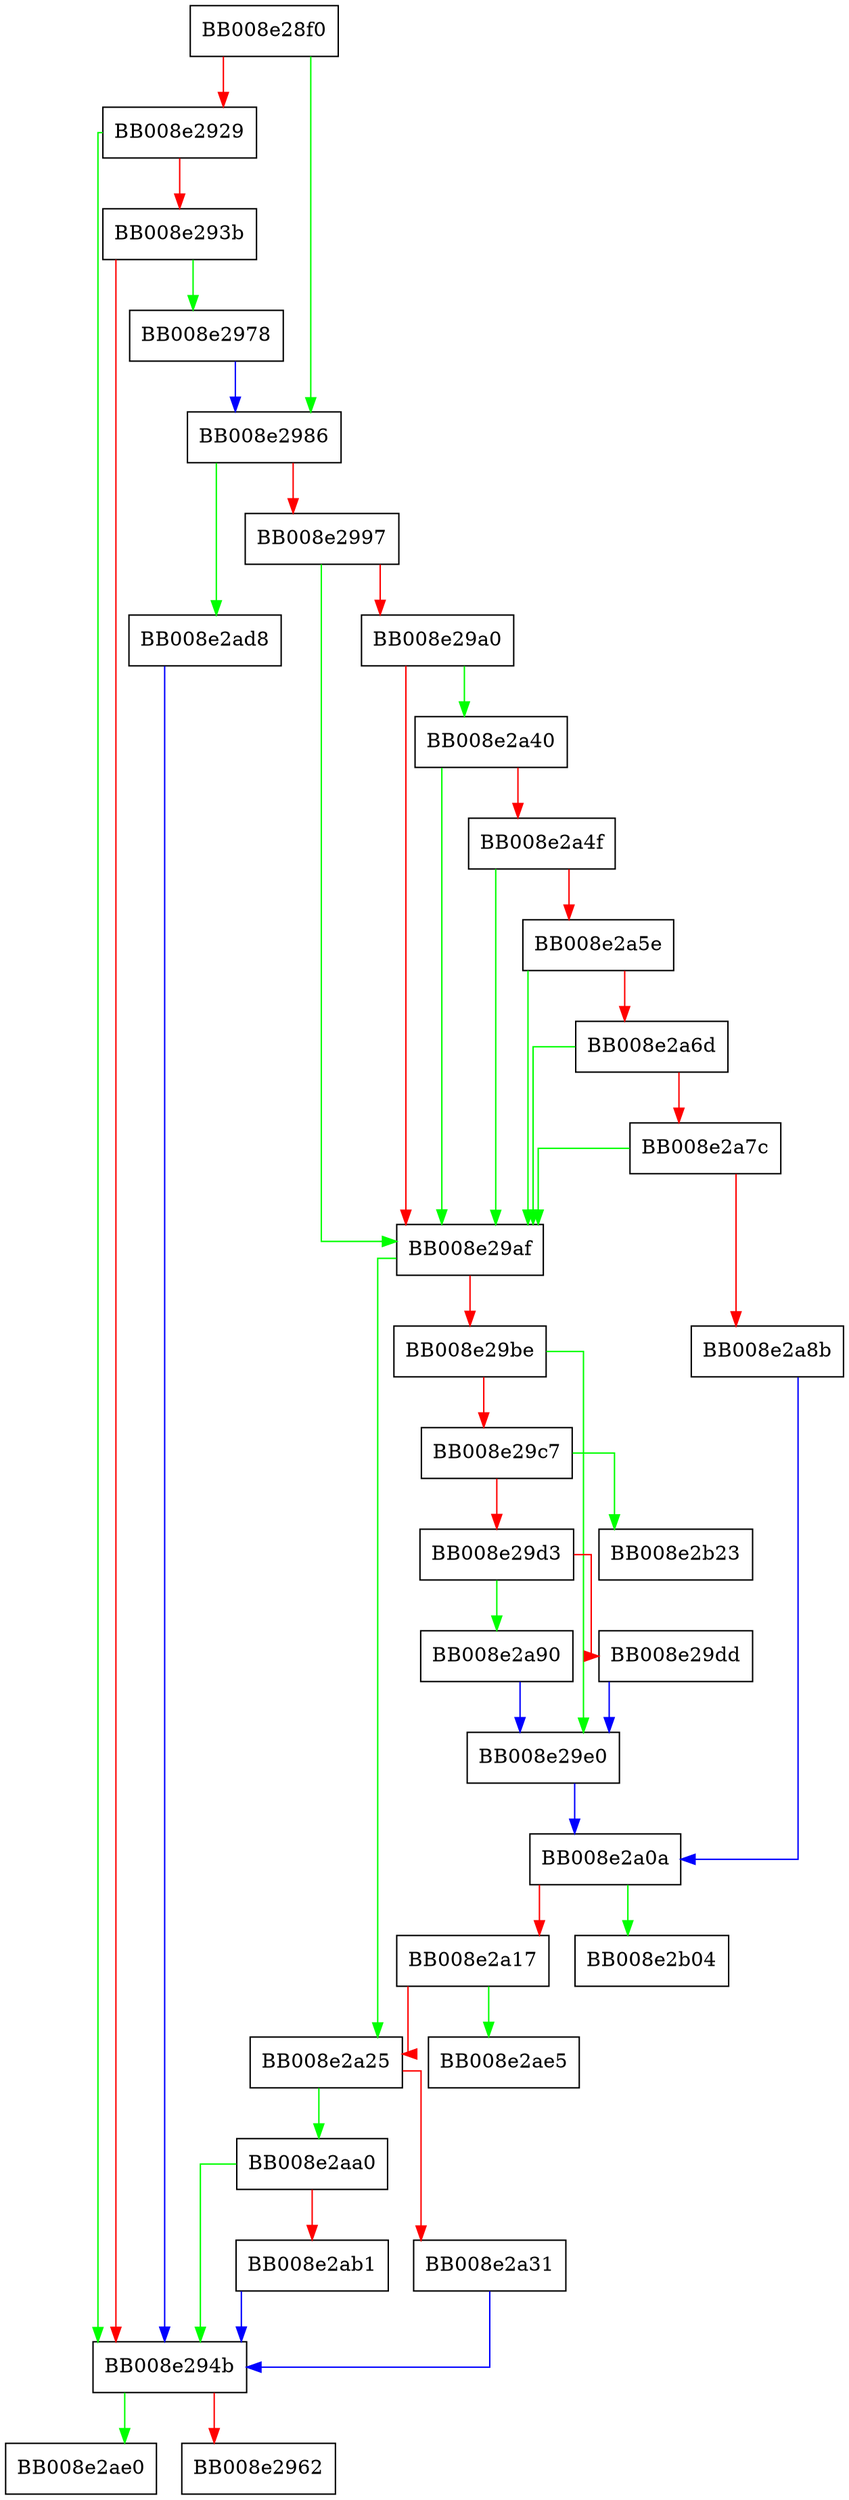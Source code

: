 digraph __resolv_conf_get_current {
  node [shape="box"];
  graph [splines=ortho];
  BB008e28f0 -> BB008e2986 [color="green"];
  BB008e28f0 -> BB008e2929 [color="red"];
  BB008e2929 -> BB008e294b [color="green"];
  BB008e2929 -> BB008e293b [color="red"];
  BB008e293b -> BB008e2978 [color="green"];
  BB008e293b -> BB008e294b [color="red"];
  BB008e294b -> BB008e2ae0 [color="green"];
  BB008e294b -> BB008e2962 [color="red"];
  BB008e2978 -> BB008e2986 [color="blue"];
  BB008e2986 -> BB008e2ad8 [color="green"];
  BB008e2986 -> BB008e2997 [color="red"];
  BB008e2997 -> BB008e29af [color="green"];
  BB008e2997 -> BB008e29a0 [color="red"];
  BB008e29a0 -> BB008e2a40 [color="green"];
  BB008e29a0 -> BB008e29af [color="red"];
  BB008e29af -> BB008e2a25 [color="green"];
  BB008e29af -> BB008e29be [color="red"];
  BB008e29be -> BB008e29e0 [color="green"];
  BB008e29be -> BB008e29c7 [color="red"];
  BB008e29c7 -> BB008e2b23 [color="green"];
  BB008e29c7 -> BB008e29d3 [color="red"];
  BB008e29d3 -> BB008e2a90 [color="green"];
  BB008e29d3 -> BB008e29dd [color="red"];
  BB008e29dd -> BB008e29e0 [color="blue"];
  BB008e29e0 -> BB008e2a0a [color="blue"];
  BB008e2a0a -> BB008e2b04 [color="green"];
  BB008e2a0a -> BB008e2a17 [color="red"];
  BB008e2a17 -> BB008e2ae5 [color="green"];
  BB008e2a17 -> BB008e2a25 [color="red"];
  BB008e2a25 -> BB008e2aa0 [color="green"];
  BB008e2a25 -> BB008e2a31 [color="red"];
  BB008e2a31 -> BB008e294b [color="blue"];
  BB008e2a40 -> BB008e29af [color="green"];
  BB008e2a40 -> BB008e2a4f [color="red"];
  BB008e2a4f -> BB008e29af [color="green"];
  BB008e2a4f -> BB008e2a5e [color="red"];
  BB008e2a5e -> BB008e29af [color="green"];
  BB008e2a5e -> BB008e2a6d [color="red"];
  BB008e2a6d -> BB008e29af [color="green"];
  BB008e2a6d -> BB008e2a7c [color="red"];
  BB008e2a7c -> BB008e29af [color="green"];
  BB008e2a7c -> BB008e2a8b [color="red"];
  BB008e2a8b -> BB008e2a0a [color="blue"];
  BB008e2a90 -> BB008e29e0 [color="blue"];
  BB008e2aa0 -> BB008e294b [color="green"];
  BB008e2aa0 -> BB008e2ab1 [color="red"];
  BB008e2ab1 -> BB008e294b [color="blue"];
  BB008e2ad8 -> BB008e294b [color="blue"];
}